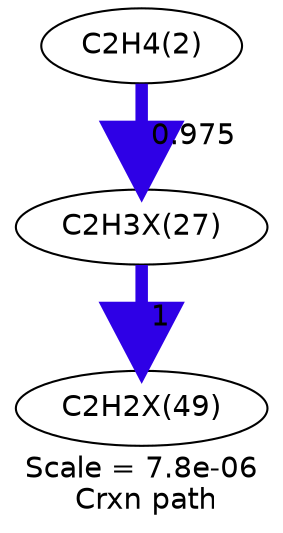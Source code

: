 digraph reaction_paths {
center=1;
s5 -> s13[fontname="Helvetica", style="setlinewidth(5.98)", arrowsize=2.99, color="0.7, 1.48, 0.9"
, label=" 0.975"];
s13 -> s17[fontname="Helvetica", style="setlinewidth(6)", arrowsize=3, color="0.7, 1.5, 0.9"
, label=" 1"];
s5 [ fontname="Helvetica", label="C2H4(2)"];
s13 [ fontname="Helvetica", label="C2H3X(27)"];
s17 [ fontname="Helvetica", label="C2H2X(49)"];
 label = "Scale = 7.8e-06\l Crxn path";
 fontname = "Helvetica";
}
